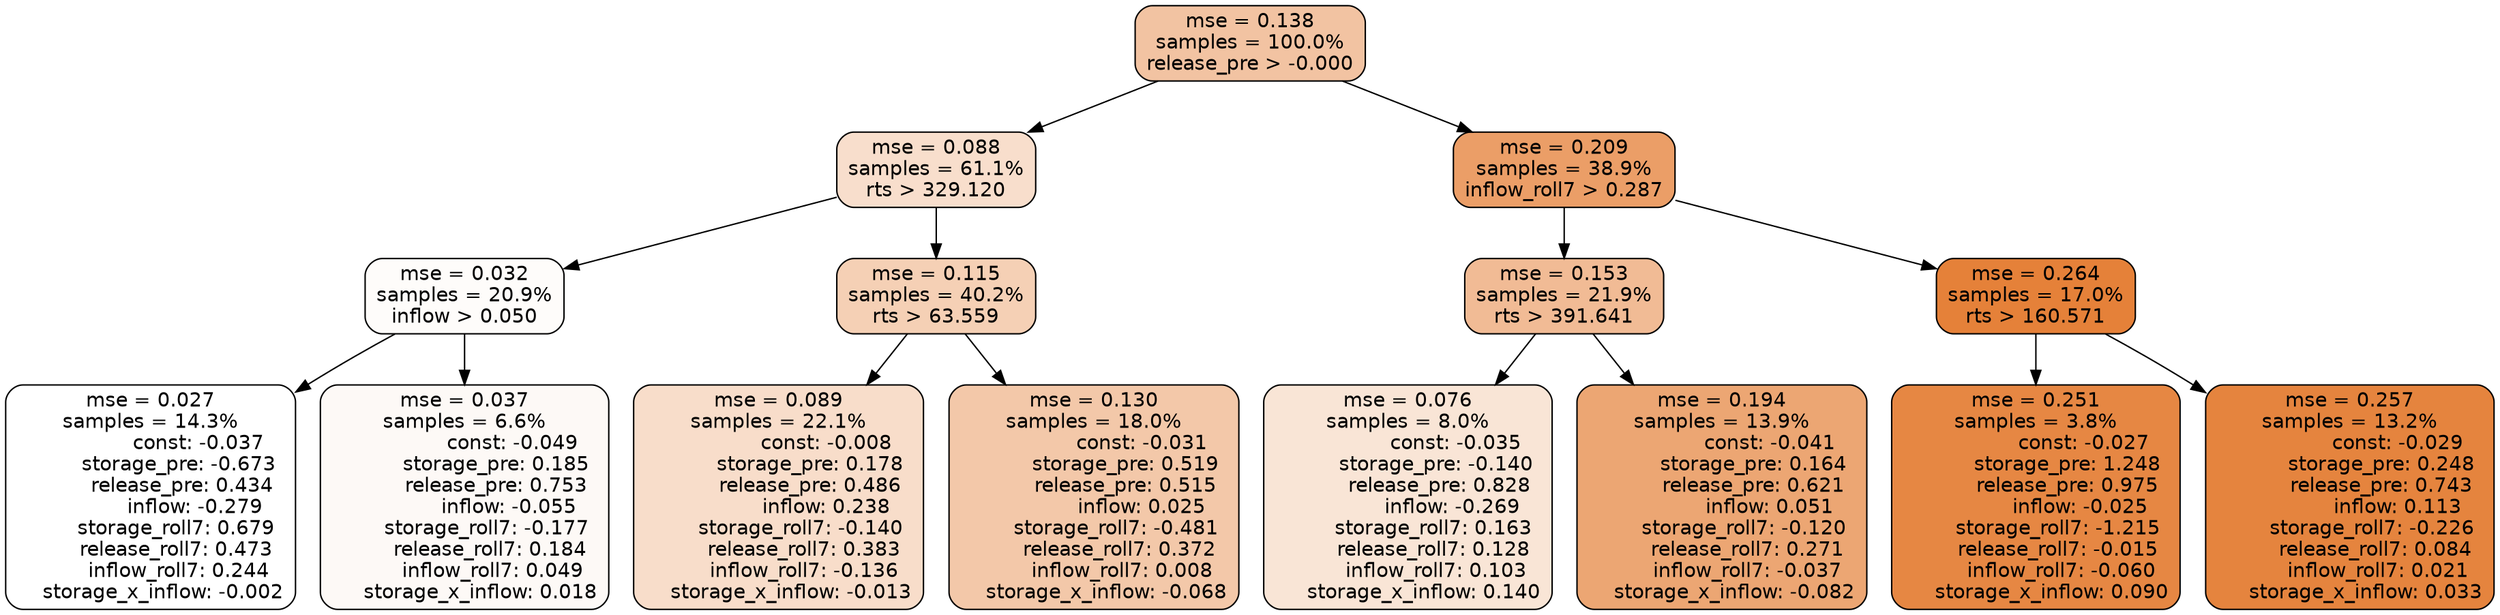 digraph tree {
node [shape=rectangle, style="filled, rounded", color="black", fontname=helvetica] ;
edge [fontname=helvetica] ;
	"0" [label="mse = 0.138
samples = 100.0%
release_pre > -0.000", fillcolor="#f2c3a2"]
	"1" [label="mse = 0.088
samples = 61.1%
rts > 329.120", fillcolor="#f8decc"]
	"8" [label="mse = 0.209
samples = 38.9%
inflow_roll7 > 0.287", fillcolor="#eb9e67"]
	"5" [label="mse = 0.032
samples = 20.9%
inflow > 0.050", fillcolor="#fefcfa"]
	"2" [label="mse = 0.115
samples = 40.2%
rts > 63.559", fillcolor="#f5d0b5"]
	"9" [label="mse = 0.153
samples = 21.9%
rts > 391.641", fillcolor="#f1bb95"]
	"12" [label="mse = 0.264
samples = 17.0%
rts > 160.571", fillcolor="#e58139"]
	"6" [label="mse = 0.027
samples = 14.3%
               const: -0.037
         storage_pre: -0.673
          release_pre: 0.434
              inflow: -0.279
        storage_roll7: 0.679
        release_roll7: 0.473
         inflow_roll7: 0.244
    storage_x_inflow: -0.002", fillcolor="#ffffff"]
	"7" [label="mse = 0.037
samples = 6.6%
               const: -0.049
          storage_pre: 0.185
          release_pre: 0.753
              inflow: -0.055
       storage_roll7: -0.177
        release_roll7: 0.184
         inflow_roll7: 0.049
     storage_x_inflow: 0.018", fillcolor="#fdf9f6"]
	"3" [label="mse = 0.089
samples = 22.1%
               const: -0.008
          storage_pre: 0.178
          release_pre: 0.486
               inflow: 0.238
       storage_roll7: -0.140
        release_roll7: 0.383
        inflow_roll7: -0.136
    storage_x_inflow: -0.013", fillcolor="#f8ddca"]
	"4" [label="mse = 0.130
samples = 18.0%
               const: -0.031
          storage_pre: 0.519
          release_pre: 0.515
               inflow: 0.025
       storage_roll7: -0.481
        release_roll7: 0.372
         inflow_roll7: 0.008
    storage_x_inflow: -0.068", fillcolor="#f3c8a9"]
	"11" [label="mse = 0.076
samples = 8.0%
               const: -0.035
         storage_pre: -0.140
          release_pre: 0.828
              inflow: -0.269
        storage_roll7: 0.163
        release_roll7: 0.128
         inflow_roll7: 0.103
     storage_x_inflow: 0.140", fillcolor="#f9e5d6"]
	"10" [label="mse = 0.194
samples = 13.9%
               const: -0.041
          storage_pre: 0.164
          release_pre: 0.621
               inflow: 0.051
       storage_roll7: -0.120
        release_roll7: 0.271
        inflow_roll7: -0.037
    storage_x_inflow: -0.082", fillcolor="#eca673"]
	"14" [label="mse = 0.251
samples = 3.8%
               const: -0.027
          storage_pre: 1.248
          release_pre: 0.975
              inflow: -0.025
       storage_roll7: -1.215
       release_roll7: -0.015
        inflow_roll7: -0.060
     storage_x_inflow: 0.090", fillcolor="#e68743"]
	"13" [label="mse = 0.257
samples = 13.2%
               const: -0.029
          storage_pre: 0.248
          release_pre: 0.743
               inflow: 0.113
       storage_roll7: -0.226
        release_roll7: 0.084
         inflow_roll7: 0.021
     storage_x_inflow: 0.033", fillcolor="#e5843e"]

	"0" -> "1"
	"0" -> "8"
	"1" -> "2"
	"1" -> "5"
	"8" -> "9"
	"8" -> "12"
	"5" -> "6"
	"5" -> "7"
	"2" -> "3"
	"2" -> "4"
	"9" -> "10"
	"9" -> "11"
	"12" -> "13"
	"12" -> "14"
}